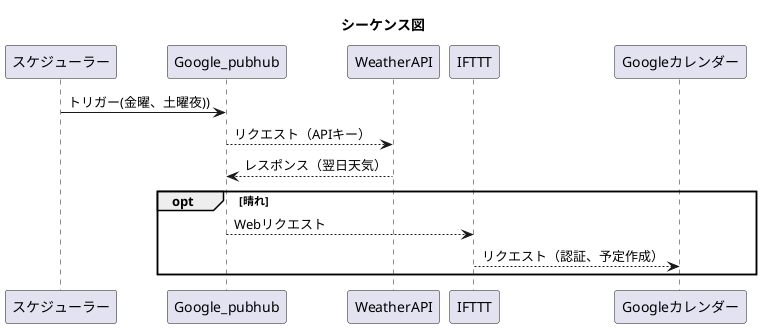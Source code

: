 @startuml
title シーケンス図
スケジューラー -> Google_pubhub: トリガー(金曜、土曜夜))
Google_pubhub --> WeatherAPI: リクエスト（APIキー）
WeatherAPI --> Google_pubhub: レスポンス（翌日天気）
opt 晴れ
    Google_pubhub --> IFTTT: Webリクエスト
    IFTTT --> Googleカレンダー: リクエスト（認証、予定作成）
end
@enduml
